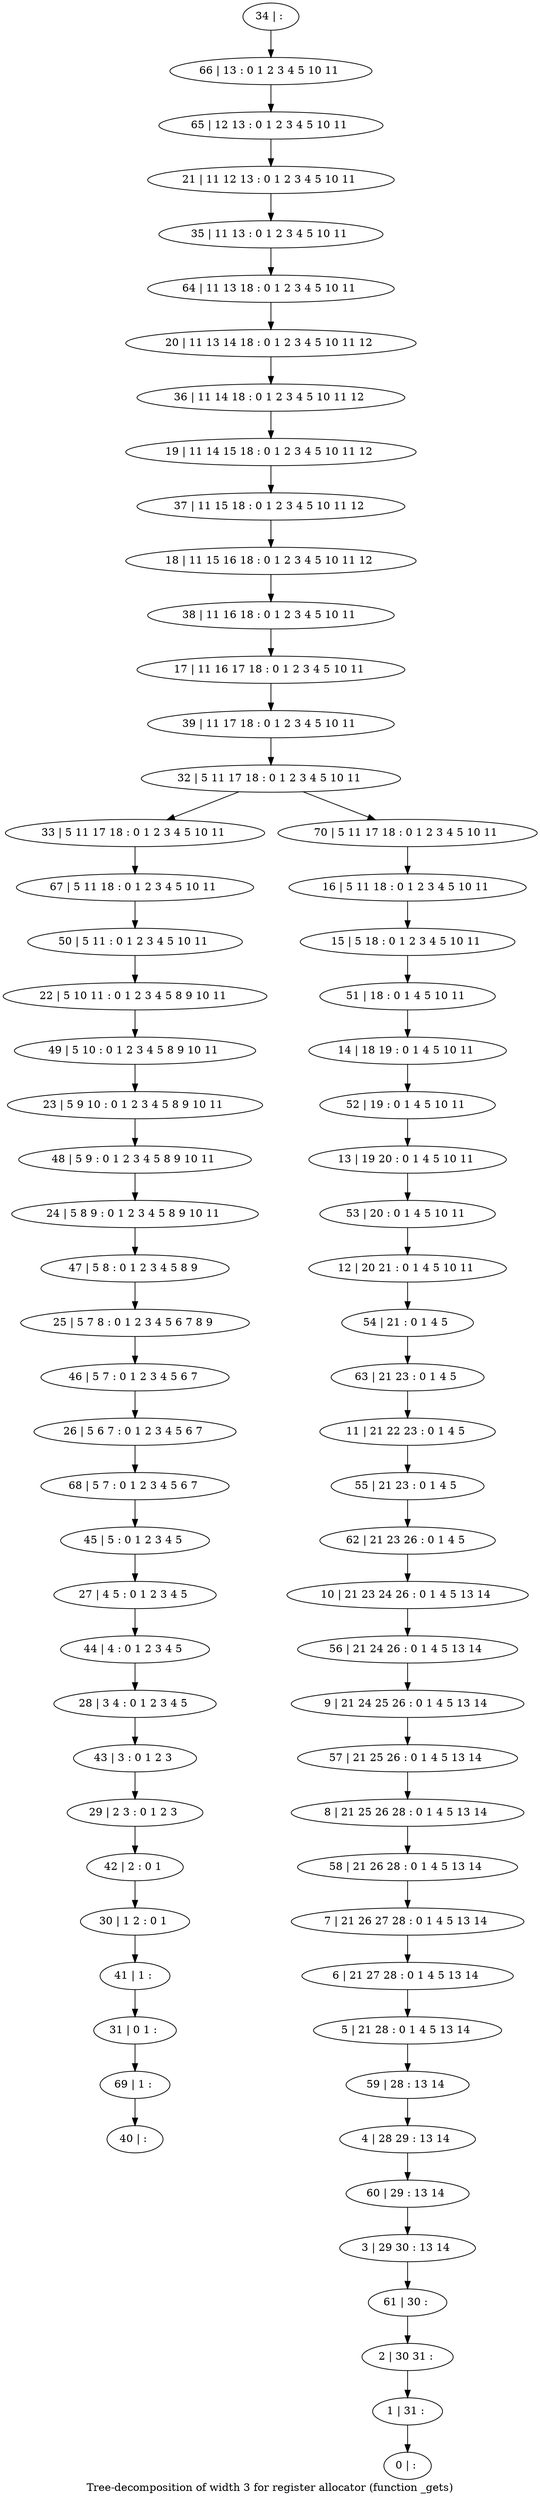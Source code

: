 digraph G {
graph [label="Tree-decomposition of width 3 for register allocator (function _gets)"]
0[label="0 | : "];
1[label="1 | 31 : "];
2[label="2 | 30 31 : "];
3[label="3 | 29 30 : 13 14 "];
4[label="4 | 28 29 : 13 14 "];
5[label="5 | 21 28 : 0 1 4 5 13 14 "];
6[label="6 | 21 27 28 : 0 1 4 5 13 14 "];
7[label="7 | 21 26 27 28 : 0 1 4 5 13 14 "];
8[label="8 | 21 25 26 28 : 0 1 4 5 13 14 "];
9[label="9 | 21 24 25 26 : 0 1 4 5 13 14 "];
10[label="10 | 21 23 24 26 : 0 1 4 5 13 14 "];
11[label="11 | 21 22 23 : 0 1 4 5 "];
12[label="12 | 20 21 : 0 1 4 5 10 11 "];
13[label="13 | 19 20 : 0 1 4 5 10 11 "];
14[label="14 | 18 19 : 0 1 4 5 10 11 "];
15[label="15 | 5 18 : 0 1 2 3 4 5 10 11 "];
16[label="16 | 5 11 18 : 0 1 2 3 4 5 10 11 "];
17[label="17 | 11 16 17 18 : 0 1 2 3 4 5 10 11 "];
18[label="18 | 11 15 16 18 : 0 1 2 3 4 5 10 11 12 "];
19[label="19 | 11 14 15 18 : 0 1 2 3 4 5 10 11 12 "];
20[label="20 | 11 13 14 18 : 0 1 2 3 4 5 10 11 12 "];
21[label="21 | 11 12 13 : 0 1 2 3 4 5 10 11 "];
22[label="22 | 5 10 11 : 0 1 2 3 4 5 8 9 10 11 "];
23[label="23 | 5 9 10 : 0 1 2 3 4 5 8 9 10 11 "];
24[label="24 | 5 8 9 : 0 1 2 3 4 5 8 9 10 11 "];
25[label="25 | 5 7 8 : 0 1 2 3 4 5 6 7 8 9 "];
26[label="26 | 5 6 7 : 0 1 2 3 4 5 6 7 "];
27[label="27 | 4 5 : 0 1 2 3 4 5 "];
28[label="28 | 3 4 : 0 1 2 3 4 5 "];
29[label="29 | 2 3 : 0 1 2 3 "];
30[label="30 | 1 2 : 0 1 "];
31[label="31 | 0 1 : "];
32[label="32 | 5 11 17 18 : 0 1 2 3 4 5 10 11 "];
33[label="33 | 5 11 17 18 : 0 1 2 3 4 5 10 11 "];
34[label="34 | : "];
35[label="35 | 11 13 : 0 1 2 3 4 5 10 11 "];
36[label="36 | 11 14 18 : 0 1 2 3 4 5 10 11 12 "];
37[label="37 | 11 15 18 : 0 1 2 3 4 5 10 11 12 "];
38[label="38 | 11 16 18 : 0 1 2 3 4 5 10 11 "];
39[label="39 | 11 17 18 : 0 1 2 3 4 5 10 11 "];
40[label="40 | : "];
41[label="41 | 1 : "];
42[label="42 | 2 : 0 1 "];
43[label="43 | 3 : 0 1 2 3 "];
44[label="44 | 4 : 0 1 2 3 4 5 "];
45[label="45 | 5 : 0 1 2 3 4 5 "];
46[label="46 | 5 7 : 0 1 2 3 4 5 6 7 "];
47[label="47 | 5 8 : 0 1 2 3 4 5 8 9 "];
48[label="48 | 5 9 : 0 1 2 3 4 5 8 9 10 11 "];
49[label="49 | 5 10 : 0 1 2 3 4 5 8 9 10 11 "];
50[label="50 | 5 11 : 0 1 2 3 4 5 10 11 "];
51[label="51 | 18 : 0 1 4 5 10 11 "];
52[label="52 | 19 : 0 1 4 5 10 11 "];
53[label="53 | 20 : 0 1 4 5 10 11 "];
54[label="54 | 21 : 0 1 4 5 "];
55[label="55 | 21 23 : 0 1 4 5 "];
56[label="56 | 21 24 26 : 0 1 4 5 13 14 "];
57[label="57 | 21 25 26 : 0 1 4 5 13 14 "];
58[label="58 | 21 26 28 : 0 1 4 5 13 14 "];
59[label="59 | 28 : 13 14 "];
60[label="60 | 29 : 13 14 "];
61[label="61 | 30 : "];
62[label="62 | 21 23 26 : 0 1 4 5 "];
63[label="63 | 21 23 : 0 1 4 5 "];
64[label="64 | 11 13 18 : 0 1 2 3 4 5 10 11 "];
65[label="65 | 12 13 : 0 1 2 3 4 5 10 11 "];
66[label="66 | 13 : 0 1 2 3 4 5 10 11 "];
67[label="67 | 5 11 18 : 0 1 2 3 4 5 10 11 "];
68[label="68 | 5 7 : 0 1 2 3 4 5 6 7 "];
69[label="69 | 1 : "];
70[label="70 | 5 11 17 18 : 0 1 2 3 4 5 10 11 "];
41->31 ;
30->41 ;
42->30 ;
29->42 ;
43->29 ;
28->43 ;
44->28 ;
27->44 ;
45->27 ;
46->26 ;
25->46 ;
47->25 ;
24->47 ;
48->24 ;
23->48 ;
49->23 ;
22->49 ;
50->22 ;
67->50 ;
33->67 ;
68->45 ;
26->68 ;
69->40 ;
31->69 ;
34->66 ;
66->65 ;
65->21 ;
21->35 ;
35->64 ;
64->20 ;
20->36 ;
36->19 ;
19->37 ;
37->18 ;
18->38 ;
38->17 ;
17->39 ;
39->32 ;
16->15 ;
15->51 ;
51->14 ;
14->52 ;
52->13 ;
13->53 ;
53->12 ;
12->54 ;
54->63 ;
63->11 ;
11->55 ;
55->62 ;
62->10 ;
10->56 ;
56->9 ;
9->57 ;
57->8 ;
8->58 ;
58->7 ;
7->6 ;
6->5 ;
5->59 ;
59->4 ;
4->60 ;
60->3 ;
3->61 ;
61->2 ;
2->1 ;
1->0 ;
70->16 ;
32->33 ;
32->70 ;
}
